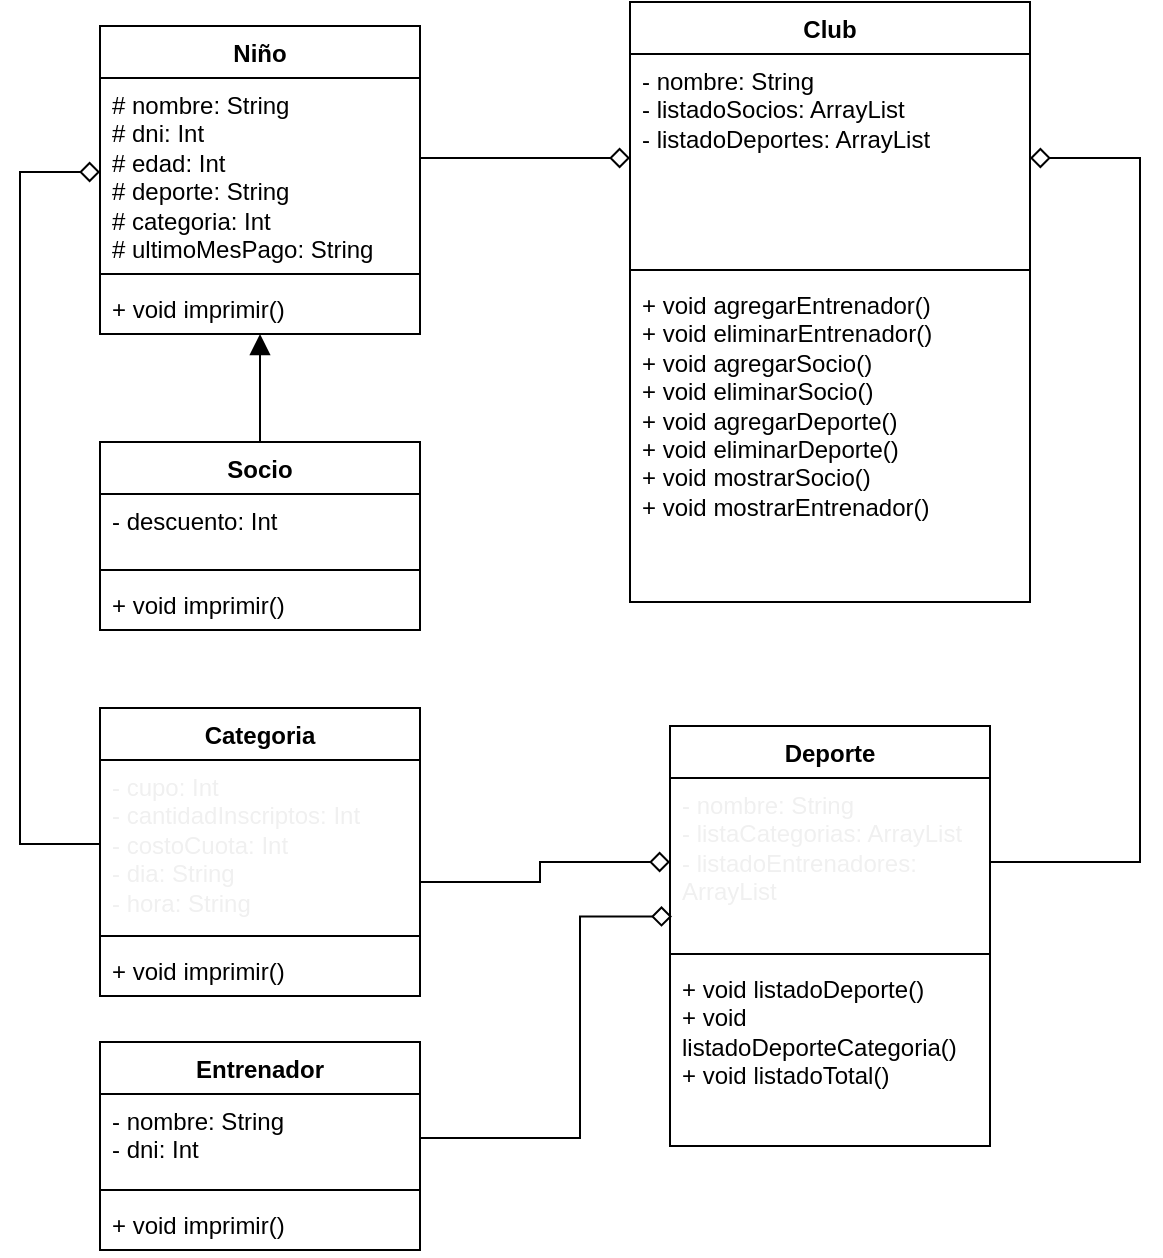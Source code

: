 <mxfile version="24.7.17">
  <diagram name="Page-1" id="L2WyZ1yc30ozGQ9zP8gt">
    <mxGraphModel dx="874" dy="628" grid="1" gridSize="10" guides="1" tooltips="1" connect="1" arrows="1" fold="1" page="1" pageScale="1" pageWidth="850" pageHeight="1100" math="0" shadow="0">
      <root>
        <mxCell id="0" />
        <mxCell id="1" parent="0" />
        <mxCell id="9IKJkV5PptxZoHRh5oPn-26" style="edgeStyle=orthogonalEdgeStyle;rounded=0;orthogonalLoop=1;jettySize=auto;html=1;fontSize=12;startSize=8;endSize=8;endArrow=block;endFill=1;entryX=0.5;entryY=1;entryDx=0;entryDy=0;exitX=0.5;exitY=0;exitDx=0;exitDy=0;" parent="1" source="9IKJkV5PptxZoHRh5oPn-5" target="9IKJkV5PptxZoHRh5oPn-9" edge="1">
          <mxGeometry relative="1" as="geometry">
            <mxPoint x="130" y="439" as="sourcePoint" />
            <mxPoint x="280" y="409" as="targetPoint" />
            <Array as="points">
              <mxPoint x="240" y="470" />
              <mxPoint x="240" y="470" />
            </Array>
          </mxGeometry>
        </mxCell>
        <mxCell id="9IKJkV5PptxZoHRh5oPn-5" value="Socio" style="swimlane;fontStyle=1;align=center;verticalAlign=top;childLayout=stackLayout;horizontal=1;startSize=26;horizontalStack=0;resizeParent=1;resizeParentMax=0;resizeLast=0;collapsible=1;marginBottom=0;whiteSpace=wrap;html=1;" parent="1" vertex="1">
          <mxGeometry x="160" y="500" width="160" height="94" as="geometry" />
        </mxCell>
        <mxCell id="9IKJkV5PptxZoHRh5oPn-6" value="- descuento: Int" style="text;strokeColor=none;fillColor=none;align=left;verticalAlign=top;spacingLeft=4;spacingRight=4;overflow=hidden;rotatable=0;points=[[0,0.5],[1,0.5]];portConstraint=eastwest;whiteSpace=wrap;html=1;" parent="9IKJkV5PptxZoHRh5oPn-5" vertex="1">
          <mxGeometry y="26" width="160" height="34" as="geometry" />
        </mxCell>
        <mxCell id="9IKJkV5PptxZoHRh5oPn-7" value="" style="line;strokeWidth=1;fillColor=none;align=left;verticalAlign=middle;spacingTop=-1;spacingLeft=3;spacingRight=3;rotatable=0;labelPosition=right;points=[];portConstraint=eastwest;strokeColor=inherit;" parent="9IKJkV5PptxZoHRh5oPn-5" vertex="1">
          <mxGeometry y="60" width="160" height="8" as="geometry" />
        </mxCell>
        <mxCell id="9IKJkV5PptxZoHRh5oPn-8" value="+ void imprimir()" style="text;strokeColor=none;fillColor=none;align=left;verticalAlign=top;spacingLeft=4;spacingRight=4;overflow=hidden;rotatable=0;points=[[0,0.5],[1,0.5]];portConstraint=eastwest;whiteSpace=wrap;html=1;" parent="9IKJkV5PptxZoHRh5oPn-5" vertex="1">
          <mxGeometry y="68" width="160" height="26" as="geometry" />
        </mxCell>
        <mxCell id="9IKJkV5PptxZoHRh5oPn-9" value="Niño" style="swimlane;fontStyle=1;align=center;verticalAlign=top;childLayout=stackLayout;horizontal=1;startSize=26;horizontalStack=0;resizeParent=1;resizeParentMax=0;resizeLast=0;collapsible=1;marginBottom=0;whiteSpace=wrap;html=1;" parent="1" vertex="1">
          <mxGeometry x="160" y="292" width="160" height="154" as="geometry" />
        </mxCell>
        <mxCell id="9IKJkV5PptxZoHRh5oPn-10" value="# nombre: String&lt;div&gt;# dni: Int&lt;/div&gt;&lt;div&gt;# edad: Int&lt;/div&gt;&lt;div&gt;# deporte: String&lt;/div&gt;&lt;div&gt;# categoria: Int&lt;/div&gt;&lt;div&gt;# ultimoMesPago: String&amp;nbsp;&lt;/div&gt;" style="text;strokeColor=none;fillColor=none;align=left;verticalAlign=top;spacingLeft=4;spacingRight=4;overflow=hidden;rotatable=0;points=[[0,0.5],[1,0.5]];portConstraint=eastwest;whiteSpace=wrap;html=1;" parent="9IKJkV5PptxZoHRh5oPn-9" vertex="1">
          <mxGeometry y="26" width="160" height="94" as="geometry" />
        </mxCell>
        <mxCell id="9IKJkV5PptxZoHRh5oPn-11" value="" style="line;strokeWidth=1;fillColor=none;align=left;verticalAlign=middle;spacingTop=-1;spacingLeft=3;spacingRight=3;rotatable=0;labelPosition=right;points=[];portConstraint=eastwest;strokeColor=inherit;" parent="9IKJkV5PptxZoHRh5oPn-9" vertex="1">
          <mxGeometry y="120" width="160" height="8" as="geometry" />
        </mxCell>
        <mxCell id="9IKJkV5PptxZoHRh5oPn-12" value="+ void imprimir()" style="text;strokeColor=none;fillColor=none;align=left;verticalAlign=top;spacingLeft=4;spacingRight=4;overflow=hidden;rotatable=0;points=[[0,0.5],[1,0.5]];portConstraint=eastwest;whiteSpace=wrap;html=1;" parent="9IKJkV5PptxZoHRh5oPn-9" vertex="1">
          <mxGeometry y="128" width="160" height="26" as="geometry" />
        </mxCell>
        <mxCell id="9IKJkV5PptxZoHRh5oPn-13" value="Deporte" style="swimlane;fontStyle=1;align=center;verticalAlign=top;childLayout=stackLayout;horizontal=1;startSize=26;horizontalStack=0;resizeParent=1;resizeParentMax=0;resizeLast=0;collapsible=1;marginBottom=0;whiteSpace=wrap;html=1;" parent="1" vertex="1">
          <mxGeometry x="445" y="642" width="160" height="210" as="geometry" />
        </mxCell>
        <mxCell id="OsciuXlv_B4Ym9owqqk--9" value="&lt;div style=&quot;forced-color-adjust: none; border-color: rgb(0, 0, 0); color: rgb(240, 240, 240); font-family: Helvetica; font-size: 12px; font-style: normal; font-variant-ligatures: normal; font-variant-caps: normal; font-weight: 400; letter-spacing: normal; orphans: 2; text-align: left; text-indent: 0px; text-transform: none; widows: 2; word-spacing: 0px; -webkit-text-stroke-width: 0px; white-space: normal; text-decoration-thickness: initial; text-decoration-style: initial; text-decoration-color: initial;&quot;&gt;- nombre: String&lt;/div&gt;&lt;div style=&quot;forced-color-adjust: none; border-color: rgb(0, 0, 0); color: rgb(240, 240, 240); font-family: Helvetica; font-size: 12px; font-style: normal; font-variant-ligatures: normal; font-variant-caps: normal; font-weight: 400; letter-spacing: normal; orphans: 2; text-align: left; text-indent: 0px; text-transform: none; widows: 2; word-spacing: 0px; -webkit-text-stroke-width: 0px; white-space: normal; text-decoration-thickness: initial; text-decoration-style: initial; text-decoration-color: initial;&quot;&gt;- listaCategorias: ArrayList&lt;/div&gt;&lt;div style=&quot;forced-color-adjust: none; border-color: rgb(0, 0, 0); color: rgb(240, 240, 240); font-family: Helvetica; font-size: 12px; font-style: normal; font-variant-ligatures: normal; font-variant-caps: normal; font-weight: 400; letter-spacing: normal; orphans: 2; text-align: left; text-indent: 0px; text-transform: none; widows: 2; word-spacing: 0px; -webkit-text-stroke-width: 0px; white-space: normal; text-decoration-thickness: initial; text-decoration-style: initial; text-decoration-color: initial;&quot;&gt;&lt;div&gt;- listadoEntrenadores: ArrayList&lt;/div&gt;&lt;div&gt;&lt;br&gt;&lt;/div&gt;&lt;/div&gt;" style="text;strokeColor=none;fillColor=none;align=left;verticalAlign=top;spacingLeft=4;spacingRight=4;overflow=hidden;rotatable=0;points=[[0,0.5],[1,0.5]];portConstraint=eastwest;whiteSpace=wrap;html=1;labelBackgroundColor=none;" parent="9IKJkV5PptxZoHRh5oPn-13" vertex="1">
          <mxGeometry y="26" width="160" height="84" as="geometry" />
        </mxCell>
        <mxCell id="9IKJkV5PptxZoHRh5oPn-15" value="" style="line;strokeWidth=1;fillColor=none;align=left;verticalAlign=middle;spacingTop=-1;spacingLeft=3;spacingRight=3;rotatable=0;labelPosition=right;points=[];portConstraint=eastwest;strokeColor=inherit;" parent="9IKJkV5PptxZoHRh5oPn-13" vertex="1">
          <mxGeometry y="110" width="160" height="8" as="geometry" />
        </mxCell>
        <mxCell id="9IKJkV5PptxZoHRh5oPn-16" value="+ void listadoDeporte()&lt;div&gt;+ void listadoDeporteCategoria()&lt;/div&gt;&lt;div&gt;+ void listadoTotal()&lt;/div&gt;" style="text;strokeColor=none;fillColor=none;align=left;verticalAlign=top;spacingLeft=4;spacingRight=4;overflow=hidden;rotatable=0;points=[[0,0.5],[1,0.5]];portConstraint=eastwest;whiteSpace=wrap;html=1;" parent="9IKJkV5PptxZoHRh5oPn-13" vertex="1">
          <mxGeometry y="118" width="160" height="92" as="geometry" />
        </mxCell>
        <mxCell id="9IKJkV5PptxZoHRh5oPn-17" value="Club" style="swimlane;fontStyle=1;align=center;verticalAlign=top;childLayout=stackLayout;horizontal=1;startSize=26;horizontalStack=0;resizeParent=1;resizeParentMax=0;resizeLast=0;collapsible=1;marginBottom=0;whiteSpace=wrap;html=1;" parent="1" vertex="1">
          <mxGeometry x="425" y="280" width="200" height="300" as="geometry" />
        </mxCell>
        <mxCell id="9IKJkV5PptxZoHRh5oPn-18" value="&lt;div&gt;- nombre: String&lt;/div&gt;- listadoSocios: ArrayList&lt;div&gt;- listadoDeportes: ArrayList&lt;/div&gt;" style="text;strokeColor=none;fillColor=none;align=left;verticalAlign=top;spacingLeft=4;spacingRight=4;overflow=hidden;rotatable=0;points=[[0,0.5],[1,0.5]];portConstraint=eastwest;whiteSpace=wrap;html=1;" parent="9IKJkV5PptxZoHRh5oPn-17" vertex="1">
          <mxGeometry y="26" width="200" height="104" as="geometry" />
        </mxCell>
        <mxCell id="9IKJkV5PptxZoHRh5oPn-19" value="" style="line;strokeWidth=1;fillColor=none;align=left;verticalAlign=middle;spacingTop=-1;spacingLeft=3;spacingRight=3;rotatable=0;labelPosition=right;points=[];portConstraint=eastwest;strokeColor=inherit;" parent="9IKJkV5PptxZoHRh5oPn-17" vertex="1">
          <mxGeometry y="130" width="200" height="8" as="geometry" />
        </mxCell>
        <mxCell id="9IKJkV5PptxZoHRh5oPn-20" value="+ void agregarEntrenador()&lt;div&gt;+ void eliminarEntrenador()&lt;/div&gt;&lt;div&gt;+ void agregarSocio()&lt;div&gt;+ void eliminarSocio()&lt;/div&gt;&lt;div&gt;&lt;span style=&quot;background-color: initial;&quot;&gt;+ void agregarDeporte()&lt;/span&gt;&lt;br&gt;&lt;/div&gt;&lt;/div&gt;&lt;div&gt;+ void eliminarDeporte()&lt;/div&gt;&lt;div&gt;+ void mostrarSocio()&lt;/div&gt;&lt;div&gt;+ void mostrarEntrenador()&lt;/div&gt;&lt;div&gt;&lt;br&gt;&lt;/div&gt;" style="text;strokeColor=none;fillColor=none;align=left;verticalAlign=top;spacingLeft=4;spacingRight=4;overflow=hidden;rotatable=0;points=[[0,0.5],[1,0.5]];portConstraint=eastwest;whiteSpace=wrap;html=1;" parent="9IKJkV5PptxZoHRh5oPn-17" vertex="1">
          <mxGeometry y="138" width="200" height="162" as="geometry" />
        </mxCell>
        <mxCell id="9IKJkV5PptxZoHRh5oPn-27" style="edgeStyle=orthogonalEdgeStyle;rounded=0;orthogonalLoop=1;jettySize=auto;html=1;fontSize=12;startSize=8;endSize=8;endArrow=diamond;endFill=0;entryX=0;entryY=0.5;entryDx=0;entryDy=0;" parent="1" source="9IKJkV5PptxZoHRh5oPn-10" target="9IKJkV5PptxZoHRh5oPn-18" edge="1">
          <mxGeometry relative="1" as="geometry">
            <mxPoint x="400" y="327" as="targetPoint" />
            <Array as="points">
              <mxPoint x="350" y="358" />
              <mxPoint x="350" y="358" />
            </Array>
          </mxGeometry>
        </mxCell>
        <mxCell id="9IKJkV5PptxZoHRh5oPn-33" style="edgeStyle=orthogonalEdgeStyle;rounded=0;orthogonalLoop=1;jettySize=auto;html=1;fontSize=12;startSize=8;endSize=8;entryX=0.006;entryY=0.824;entryDx=0;entryDy=0;exitX=1;exitY=0.5;exitDx=0;exitDy=0;endArrow=diamond;endFill=0;entryPerimeter=0;" parent="1" source="9IKJkV5PptxZoHRh5oPn-30" target="OsciuXlv_B4Ym9owqqk--9" edge="1">
          <mxGeometry relative="1" as="geometry">
            <mxPoint x="380" y="489" as="targetPoint" />
            <Array as="points">
              <mxPoint x="400" y="848" />
              <mxPoint x="400" y="737" />
            </Array>
          </mxGeometry>
        </mxCell>
        <mxCell id="9IKJkV5PptxZoHRh5oPn-29" value="Entrenador" style="swimlane;fontStyle=1;align=center;verticalAlign=top;childLayout=stackLayout;horizontal=1;startSize=26;horizontalStack=0;resizeParent=1;resizeParentMax=0;resizeLast=0;collapsible=1;marginBottom=0;whiteSpace=wrap;html=1;" parent="1" vertex="1">
          <mxGeometry x="160" y="800" width="160" height="104" as="geometry" />
        </mxCell>
        <mxCell id="9IKJkV5PptxZoHRh5oPn-30" value="- nombre: String&lt;div&gt;- dni: Int&lt;/div&gt;" style="text;strokeColor=none;fillColor=none;align=left;verticalAlign=top;spacingLeft=4;spacingRight=4;overflow=hidden;rotatable=0;points=[[0,0.5],[1,0.5]];portConstraint=eastwest;whiteSpace=wrap;html=1;" parent="9IKJkV5PptxZoHRh5oPn-29" vertex="1">
          <mxGeometry y="26" width="160" height="44" as="geometry" />
        </mxCell>
        <mxCell id="9IKJkV5PptxZoHRh5oPn-31" value="" style="line;strokeWidth=1;fillColor=none;align=left;verticalAlign=middle;spacingTop=-1;spacingLeft=3;spacingRight=3;rotatable=0;labelPosition=right;points=[];portConstraint=eastwest;strokeColor=inherit;" parent="9IKJkV5PptxZoHRh5oPn-29" vertex="1">
          <mxGeometry y="70" width="160" height="8" as="geometry" />
        </mxCell>
        <mxCell id="9IKJkV5PptxZoHRh5oPn-32" value="+ void imprimir()" style="text;strokeColor=none;fillColor=none;align=left;verticalAlign=top;spacingLeft=4;spacingRight=4;overflow=hidden;rotatable=0;points=[[0,0.5],[1,0.5]];portConstraint=eastwest;whiteSpace=wrap;html=1;" parent="9IKJkV5PptxZoHRh5oPn-29" vertex="1">
          <mxGeometry y="78" width="160" height="26" as="geometry" />
        </mxCell>
        <mxCell id="9IKJkV5PptxZoHRh5oPn-35" style="edgeStyle=orthogonalEdgeStyle;rounded=0;orthogonalLoop=1;jettySize=auto;html=1;fontSize=12;startSize=8;endSize=8;entryX=1;entryY=0.5;entryDx=0;entryDy=0;endArrow=diamond;endFill=0;exitX=1;exitY=0.5;exitDx=0;exitDy=0;" parent="1" target="9IKJkV5PptxZoHRh5oPn-18" edge="1">
          <mxGeometry relative="1" as="geometry">
            <mxPoint x="580" y="279" as="targetPoint" />
            <mxPoint x="605" y="710" as="sourcePoint" />
            <Array as="points">
              <mxPoint x="680" y="710" />
              <mxPoint x="680" y="358" />
            </Array>
          </mxGeometry>
        </mxCell>
        <mxCell id="OsciuXlv_B4Ym9owqqk--11" style="edgeStyle=orthogonalEdgeStyle;rounded=0;orthogonalLoop=1;jettySize=auto;html=1;entryX=0;entryY=0.5;entryDx=0;entryDy=0;fontSize=12;startSize=8;endSize=8;exitX=0;exitY=0.5;exitDx=0;exitDy=0;endArrow=diamond;endFill=0;" parent="1" source="OsciuXlv_B4Ym9owqqk--2" target="9IKJkV5PptxZoHRh5oPn-10" edge="1">
          <mxGeometry relative="1" as="geometry">
            <Array as="points">
              <mxPoint x="120" y="701" />
              <mxPoint x="120" y="365" />
            </Array>
          </mxGeometry>
        </mxCell>
        <mxCell id="OsciuXlv_B4Ym9owqqk--1" value="Categoria" style="swimlane;fontStyle=1;align=center;verticalAlign=top;childLayout=stackLayout;horizontal=1;startSize=26;horizontalStack=0;resizeParent=1;resizeParentMax=0;resizeLast=0;collapsible=1;marginBottom=0;whiteSpace=wrap;html=1;" parent="1" vertex="1">
          <mxGeometry x="160" y="633" width="160" height="144" as="geometry" />
        </mxCell>
        <mxCell id="OsciuXlv_B4Ym9owqqk--2" value="&lt;div style=&quot;forced-color-adjust: none; border-color: rgb(0, 0, 0); color: rgb(240, 240, 240); font-family: Helvetica; font-size: 12px; font-style: normal; font-variant-ligatures: normal; font-variant-caps: normal; font-weight: 400; letter-spacing: normal; orphans: 2; text-align: left; text-indent: 0px; text-transform: none; widows: 2; word-spacing: 0px; -webkit-text-stroke-width: 0px; white-space: normal; text-decoration-thickness: initial; text-decoration-style: initial; text-decoration-color: initial;&quot;&gt;&lt;span style=&quot;forced-color-adjust: none; border-color: rgb(0, 0, 0);&quot;&gt;- cupo: Int&lt;/span&gt;&lt;br style=&quot;forced-color-adjust: none; border-color: rgb(0, 0, 0);&quot;&gt;&lt;/div&gt;&lt;div style=&quot;forced-color-adjust: none; border-color: rgb(0, 0, 0); color: rgb(240, 240, 240); font-family: Helvetica; font-size: 12px; font-style: normal; font-variant-ligatures: normal; font-variant-caps: normal; font-weight: 400; letter-spacing: normal; orphans: 2; text-align: left; text-indent: 0px; text-transform: none; widows: 2; word-spacing: 0px; -webkit-text-stroke-width: 0px; white-space: normal; text-decoration-thickness: initial; text-decoration-style: initial; text-decoration-color: initial;&quot;&gt;- cantidadInscriptos: Int&lt;/div&gt;&lt;div style=&quot;forced-color-adjust: none; border-color: rgb(0, 0, 0); color: rgb(240, 240, 240); font-family: Helvetica; font-size: 12px; font-style: normal; font-variant-ligatures: normal; font-variant-caps: normal; font-weight: 400; letter-spacing: normal; orphans: 2; text-align: left; text-indent: 0px; text-transform: none; widows: 2; word-spacing: 0px; -webkit-text-stroke-width: 0px; white-space: normal; text-decoration-thickness: initial; text-decoration-style: initial; text-decoration-color: initial;&quot;&gt;- costoCuota: Int&lt;/div&gt;&lt;div style=&quot;forced-color-adjust: none; border-color: rgb(0, 0, 0); color: rgb(240, 240, 240); font-family: Helvetica; font-size: 12px; font-style: normal; font-variant-ligatures: normal; font-variant-caps: normal; font-weight: 400; letter-spacing: normal; orphans: 2; text-align: left; text-indent: 0px; text-transform: none; widows: 2; word-spacing: 0px; -webkit-text-stroke-width: 0px; white-space: normal; text-decoration-thickness: initial; text-decoration-style: initial; text-decoration-color: initial;&quot;&gt;- dia: String&lt;/div&gt;&lt;div style=&quot;forced-color-adjust: none; border-color: rgb(0, 0, 0); color: rgb(240, 240, 240); font-family: Helvetica; font-size: 12px; font-style: normal; font-variant-ligatures: normal; font-variant-caps: normal; font-weight: 400; letter-spacing: normal; orphans: 2; text-align: left; text-indent: 0px; text-transform: none; widows: 2; word-spacing: 0px; -webkit-text-stroke-width: 0px; white-space: normal; text-decoration-thickness: initial; text-decoration-style: initial; text-decoration-color: initial;&quot;&gt;- hora: String&lt;/div&gt;&lt;div&gt;&lt;br&gt;&lt;/div&gt;" style="text;strokeColor=none;fillColor=none;align=left;verticalAlign=top;spacingLeft=4;spacingRight=4;overflow=hidden;rotatable=0;points=[[0,0.5],[1,0.5]];portConstraint=eastwest;whiteSpace=wrap;html=1;labelBackgroundColor=none;" parent="OsciuXlv_B4Ym9owqqk--1" vertex="1">
          <mxGeometry y="26" width="160" height="84" as="geometry" />
        </mxCell>
        <mxCell id="OsciuXlv_B4Ym9owqqk--3" value="" style="line;strokeWidth=1;fillColor=none;align=left;verticalAlign=middle;spacingTop=-1;spacingLeft=3;spacingRight=3;rotatable=0;labelPosition=right;points=[];portConstraint=eastwest;strokeColor=inherit;" parent="OsciuXlv_B4Ym9owqqk--1" vertex="1">
          <mxGeometry y="110" width="160" height="8" as="geometry" />
        </mxCell>
        <mxCell id="OsciuXlv_B4Ym9owqqk--4" value="+ void imprimir()" style="text;strokeColor=none;fillColor=none;align=left;verticalAlign=top;spacingLeft=4;spacingRight=4;overflow=hidden;rotatable=0;points=[[0,0.5],[1,0.5]];portConstraint=eastwest;whiteSpace=wrap;html=1;" parent="OsciuXlv_B4Ym9owqqk--1" vertex="1">
          <mxGeometry y="118" width="160" height="26" as="geometry" />
        </mxCell>
        <mxCell id="OsciuXlv_B4Ym9owqqk--6" style="edgeStyle=orthogonalEdgeStyle;rounded=0;orthogonalLoop=1;jettySize=auto;html=1;fontSize=12;startSize=8;endSize=8;endArrow=diamond;endFill=0;entryX=0;entryY=0.5;entryDx=0;entryDy=0;" parent="1" source="OsciuXlv_B4Ym9owqqk--2" target="OsciuXlv_B4Ym9owqqk--9" edge="1">
          <mxGeometry relative="1" as="geometry">
            <mxPoint x="430" y="685" as="targetPoint" />
            <Array as="points">
              <mxPoint x="380" y="720" />
              <mxPoint x="380" y="710" />
            </Array>
          </mxGeometry>
        </mxCell>
      </root>
    </mxGraphModel>
  </diagram>
</mxfile>
